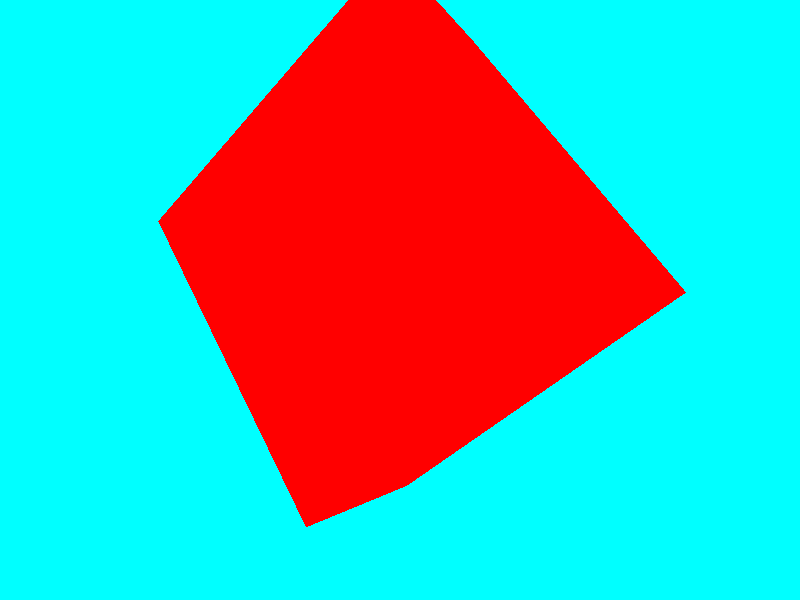 #declare Box=box{
    <-1,-1,-1>  //important that box is centered about the origin
    <1,1,1>
    };
#declare SolidRed=texture{
    pigment{
        rgb <1,0,0>
        }
        };
#declare FrontCameraPos = <0,0,-10>;
#declare TopCameraPos = <0,10,0>;
#declare TopFrontAngleCameraPos = <0,3,-5>;

background{
    rgb<0,1,1>
    }
    
camera{
    location TopFrontAngleCameraPos
    look_at <0,0,0> 
    } 
    
light_source{
    <2,5,-3>
    rgb <1,1,1>
    }
      
object{
    Box
    scale <2,2,1>
    rotate <45,0,45>
    translate <0,0,1> //translate last
    texture{SolidRed}
}        
